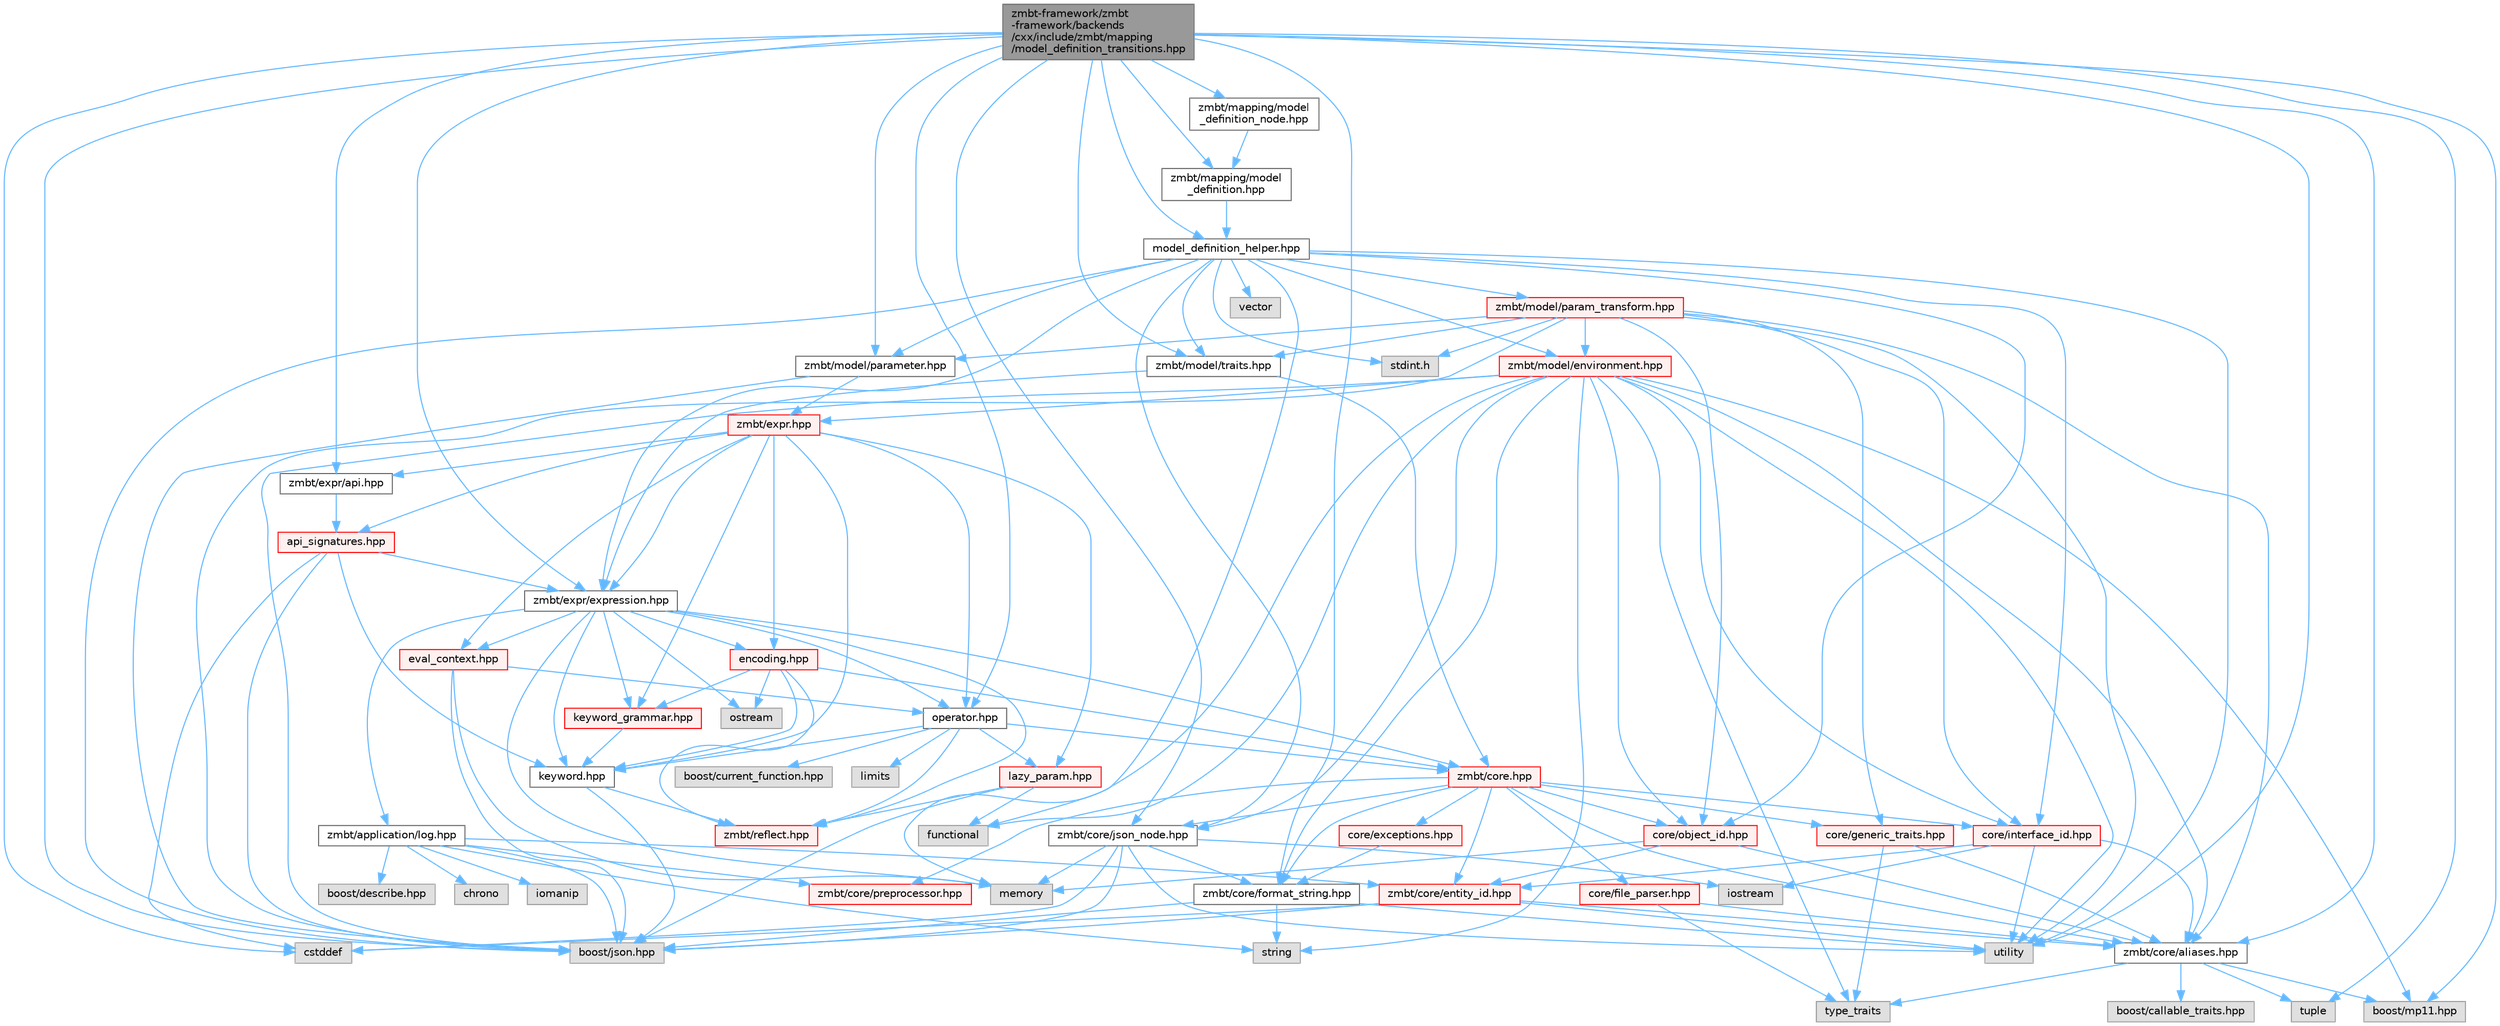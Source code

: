 digraph "zmbt-framework/zmbt-framework/backends/cxx/include/zmbt/mapping/model_definition_transitions.hpp"
{
 // LATEX_PDF_SIZE
  bgcolor="transparent";
  edge [fontname=Helvetica,fontsize=10,labelfontname=Helvetica,labelfontsize=10];
  node [fontname=Helvetica,fontsize=10,shape=box,height=0.2,width=0.4];
  Node1 [id="Node000001",label="zmbt-framework/zmbt\l-framework/backends\l/cxx/include/zmbt/mapping\l/model_definition_transitions.hpp",height=0.2,width=0.4,color="gray40", fillcolor="grey60", style="filled", fontcolor="black",tooltip=" "];
  Node1 -> Node2 [id="edge1_Node000001_Node000002",color="steelblue1",style="solid",tooltip=" "];
  Node2 [id="Node000002",label="boost/json.hpp",height=0.2,width=0.4,color="grey60", fillcolor="#E0E0E0", style="filled",tooltip=" "];
  Node1 -> Node3 [id="edge2_Node000001_Node000003",color="steelblue1",style="solid",tooltip=" "];
  Node3 [id="Node000003",label="boost/mp11.hpp",height=0.2,width=0.4,color="grey60", fillcolor="#E0E0E0", style="filled",tooltip=" "];
  Node1 -> Node4 [id="edge3_Node000001_Node000004",color="steelblue1",style="solid",tooltip=" "];
  Node4 [id="Node000004",label="zmbt/core/aliases.hpp",height=0.2,width=0.4,color="grey40", fillcolor="white", style="filled",URL="$aliases_8hpp.html",tooltip=" "];
  Node4 -> Node5 [id="edge4_Node000004_Node000005",color="steelblue1",style="solid",tooltip=" "];
  Node5 [id="Node000005",label="type_traits",height=0.2,width=0.4,color="grey60", fillcolor="#E0E0E0", style="filled",tooltip=" "];
  Node4 -> Node6 [id="edge5_Node000004_Node000006",color="steelblue1",style="solid",tooltip=" "];
  Node6 [id="Node000006",label="tuple",height=0.2,width=0.4,color="grey60", fillcolor="#E0E0E0", style="filled",tooltip=" "];
  Node4 -> Node7 [id="edge6_Node000004_Node000007",color="steelblue1",style="solid",tooltip=" "];
  Node7 [id="Node000007",label="boost/callable_traits.hpp",height=0.2,width=0.4,color="grey60", fillcolor="#E0E0E0", style="filled",tooltip=" "];
  Node4 -> Node3 [id="edge7_Node000004_Node000003",color="steelblue1",style="solid",tooltip=" "];
  Node1 -> Node8 [id="edge8_Node000001_Node000008",color="steelblue1",style="solid",tooltip=" "];
  Node8 [id="Node000008",label="zmbt/core/format_string.hpp",height=0.2,width=0.4,color="grey40", fillcolor="white", style="filled",URL="$format__string_8hpp.html",tooltip=" "];
  Node8 -> Node2 [id="edge9_Node000008_Node000002",color="steelblue1",style="solid",tooltip=" "];
  Node8 -> Node9 [id="edge10_Node000008_Node000009",color="steelblue1",style="solid",tooltip=" "];
  Node9 [id="Node000009",label="string",height=0.2,width=0.4,color="grey60", fillcolor="#E0E0E0", style="filled",tooltip=" "];
  Node8 -> Node10 [id="edge11_Node000008_Node000010",color="steelblue1",style="solid",tooltip=" "];
  Node10 [id="Node000010",label="utility",height=0.2,width=0.4,color="grey60", fillcolor="#E0E0E0", style="filled",tooltip=" "];
  Node1 -> Node11 [id="edge12_Node000001_Node000011",color="steelblue1",style="solid",tooltip=" "];
  Node11 [id="Node000011",label="zmbt/core/json_node.hpp",height=0.2,width=0.4,color="grey40", fillcolor="white", style="filled",URL="$json__node_8hpp.html",tooltip=" "];
  Node11 -> Node2 [id="edge13_Node000011_Node000002",color="steelblue1",style="solid",tooltip=" "];
  Node11 -> Node12 [id="edge14_Node000011_Node000012",color="steelblue1",style="solid",tooltip=" "];
  Node12 [id="Node000012",label="cstddef",height=0.2,width=0.4,color="grey60", fillcolor="#E0E0E0", style="filled",tooltip=" "];
  Node11 -> Node13 [id="edge15_Node000011_Node000013",color="steelblue1",style="solid",tooltip=" "];
  Node13 [id="Node000013",label="iostream",height=0.2,width=0.4,color="grey60", fillcolor="#E0E0E0", style="filled",tooltip=" "];
  Node11 -> Node14 [id="edge16_Node000011_Node000014",color="steelblue1",style="solid",tooltip=" "];
  Node14 [id="Node000014",label="memory",height=0.2,width=0.4,color="grey60", fillcolor="#E0E0E0", style="filled",tooltip=" "];
  Node11 -> Node10 [id="edge17_Node000011_Node000010",color="steelblue1",style="solid",tooltip=" "];
  Node11 -> Node8 [id="edge18_Node000011_Node000008",color="steelblue1",style="solid",tooltip=" "];
  Node1 -> Node15 [id="edge19_Node000001_Node000015",color="steelblue1",style="solid",tooltip=" "];
  Node15 [id="Node000015",label="zmbt/expr/expression.hpp",height=0.2,width=0.4,color="grey40", fillcolor="white", style="filled",URL="$expression_8hpp.html",tooltip=" "];
  Node15 -> Node14 [id="edge20_Node000015_Node000014",color="steelblue1",style="solid",tooltip=" "];
  Node15 -> Node16 [id="edge21_Node000015_Node000016",color="steelblue1",style="solid",tooltip=" "];
  Node16 [id="Node000016",label="ostream",height=0.2,width=0.4,color="grey60", fillcolor="#E0E0E0", style="filled",tooltip=" "];
  Node15 -> Node17 [id="edge22_Node000015_Node000017",color="steelblue1",style="solid",tooltip=" "];
  Node17 [id="Node000017",label="zmbt/application/log.hpp",height=0.2,width=0.4,color="grey40", fillcolor="white", style="filled",URL="$log_8hpp.html",tooltip=" "];
  Node17 -> Node18 [id="edge23_Node000017_Node000018",color="steelblue1",style="solid",tooltip=" "];
  Node18 [id="Node000018",label="chrono",height=0.2,width=0.4,color="grey60", fillcolor="#E0E0E0", style="filled",tooltip=" "];
  Node17 -> Node19 [id="edge24_Node000017_Node000019",color="steelblue1",style="solid",tooltip=" "];
  Node19 [id="Node000019",label="iomanip",height=0.2,width=0.4,color="grey60", fillcolor="#E0E0E0", style="filled",tooltip=" "];
  Node17 -> Node9 [id="edge25_Node000017_Node000009",color="steelblue1",style="solid",tooltip=" "];
  Node17 -> Node20 [id="edge26_Node000017_Node000020",color="steelblue1",style="solid",tooltip=" "];
  Node20 [id="Node000020",label="boost/describe.hpp",height=0.2,width=0.4,color="grey60", fillcolor="#E0E0E0", style="filled",tooltip=" "];
  Node17 -> Node2 [id="edge27_Node000017_Node000002",color="steelblue1",style="solid",tooltip=" "];
  Node17 -> Node21 [id="edge28_Node000017_Node000021",color="steelblue1",style="solid",tooltip=" "];
  Node21 [id="Node000021",label="zmbt/core/preprocessor.hpp",height=0.2,width=0.4,color="red", fillcolor="#FFF0F0", style="filled",URL="$preprocessor_8hpp.html",tooltip="type traits to check serialization compatibility"];
  Node17 -> Node23 [id="edge29_Node000017_Node000023",color="steelblue1",style="solid",tooltip=" "];
  Node23 [id="Node000023",label="zmbt/core/entity_id.hpp",height=0.2,width=0.4,color="red", fillcolor="#FFF0F0", style="filled",URL="$entity__id_8hpp.html",tooltip=" "];
  Node23 -> Node12 [id="edge30_Node000023_Node000012",color="steelblue1",style="solid",tooltip=" "];
  Node23 -> Node10 [id="edge31_Node000023_Node000010",color="steelblue1",style="solid",tooltip=" "];
  Node23 -> Node2 [id="edge32_Node000023_Node000002",color="steelblue1",style="solid",tooltip=" "];
  Node23 -> Node4 [id="edge33_Node000023_Node000004",color="steelblue1",style="solid",tooltip=" "];
  Node15 -> Node29 [id="edge34_Node000015_Node000029",color="steelblue1",style="solid",tooltip=" "];
  Node29 [id="Node000029",label="zmbt/core.hpp",height=0.2,width=0.4,color="red", fillcolor="#FFF0F0", style="filled",URL="$core_8hpp.html",tooltip=" "];
  Node29 -> Node4 [id="edge35_Node000029_Node000004",color="steelblue1",style="solid",tooltip=" "];
  Node29 -> Node30 [id="edge36_Node000029_Node000030",color="steelblue1",style="solid",tooltip=" "];
  Node30 [id="Node000030",label="core/exceptions.hpp",height=0.2,width=0.4,color="red", fillcolor="#FFF0F0", style="filled",URL="$core_2exceptions_8hpp.html",tooltip=" "];
  Node30 -> Node8 [id="edge37_Node000030_Node000008",color="steelblue1",style="solid",tooltip=" "];
  Node29 -> Node32 [id="edge38_Node000029_Node000032",color="steelblue1",style="solid",tooltip=" "];
  Node32 [id="Node000032",label="core/file_parser.hpp",height=0.2,width=0.4,color="red", fillcolor="#FFF0F0", style="filled",URL="$file__parser_8hpp.html",tooltip=" "];
  Node32 -> Node5 [id="edge39_Node000032_Node000005",color="steelblue1",style="solid",tooltip=" "];
  Node32 -> Node4 [id="edge40_Node000032_Node000004",color="steelblue1",style="solid",tooltip=" "];
  Node29 -> Node8 [id="edge41_Node000029_Node000008",color="steelblue1",style="solid",tooltip=" "];
  Node29 -> Node34 [id="edge42_Node000029_Node000034",color="steelblue1",style="solid",tooltip=" "];
  Node34 [id="Node000034",label="core/generic_traits.hpp",height=0.2,width=0.4,color="red", fillcolor="#FFF0F0", style="filled",URL="$generic__traits_8hpp.html",tooltip=" "];
  Node34 -> Node5 [id="edge43_Node000034_Node000005",color="steelblue1",style="solid",tooltip=" "];
  Node34 -> Node4 [id="edge44_Node000034_Node000004",color="steelblue1",style="solid",tooltip=" "];
  Node29 -> Node11 [id="edge45_Node000029_Node000011",color="steelblue1",style="solid",tooltip=" "];
  Node29 -> Node21 [id="edge46_Node000029_Node000021",color="steelblue1",style="solid",tooltip=" "];
  Node29 -> Node23 [id="edge47_Node000029_Node000023",color="steelblue1",style="solid",tooltip=" "];
  Node29 -> Node55 [id="edge48_Node000029_Node000055",color="steelblue1",style="solid",tooltip=" "];
  Node55 [id="Node000055",label="core/interface_id.hpp",height=0.2,width=0.4,color="red", fillcolor="#FFF0F0", style="filled",URL="$interface__id_8hpp.html",tooltip=" "];
  Node55 -> Node13 [id="edge49_Node000055_Node000013",color="steelblue1",style="solid",tooltip=" "];
  Node55 -> Node10 [id="edge50_Node000055_Node000010",color="steelblue1",style="solid",tooltip=" "];
  Node55 -> Node4 [id="edge51_Node000055_Node000004",color="steelblue1",style="solid",tooltip=" "];
  Node55 -> Node23 [id="edge52_Node000055_Node000023",color="steelblue1",style="solid",tooltip=" "];
  Node29 -> Node59 [id="edge53_Node000029_Node000059",color="steelblue1",style="solid",tooltip=" "];
  Node59 [id="Node000059",label="core/object_id.hpp",height=0.2,width=0.4,color="red", fillcolor="#FFF0F0", style="filled",URL="$object__id_8hpp.html",tooltip=" "];
  Node59 -> Node14 [id="edge54_Node000059_Node000014",color="steelblue1",style="solid",tooltip=" "];
  Node59 -> Node4 [id="edge55_Node000059_Node000004",color="steelblue1",style="solid",tooltip=" "];
  Node59 -> Node23 [id="edge56_Node000059_Node000023",color="steelblue1",style="solid",tooltip=" "];
  Node15 -> Node60 [id="edge57_Node000015_Node000060",color="steelblue1",style="solid",tooltip=" "];
  Node60 [id="Node000060",label="zmbt/reflect.hpp",height=0.2,width=0.4,color="red", fillcolor="#FFF0F0", style="filled",URL="$reflect_8hpp.html",tooltip=" "];
  Node15 -> Node68 [id="edge58_Node000015_Node000068",color="steelblue1",style="solid",tooltip=" "];
  Node68 [id="Node000068",label="operator.hpp",height=0.2,width=0.4,color="grey40", fillcolor="white", style="filled",URL="$operator_8hpp.html",tooltip=" "];
  Node68 -> Node69 [id="edge59_Node000068_Node000069",color="steelblue1",style="solid",tooltip=" "];
  Node69 [id="Node000069",label="limits",height=0.2,width=0.4,color="grey60", fillcolor="#E0E0E0", style="filled",tooltip=" "];
  Node68 -> Node29 [id="edge60_Node000068_Node000029",color="steelblue1",style="solid",tooltip=" "];
  Node68 -> Node60 [id="edge61_Node000068_Node000060",color="steelblue1",style="solid",tooltip=" "];
  Node68 -> Node70 [id="edge62_Node000068_Node000070",color="steelblue1",style="solid",tooltip=" "];
  Node70 [id="Node000070",label="keyword.hpp",height=0.2,width=0.4,color="grey40", fillcolor="white", style="filled",URL="$keyword_8hpp.html",tooltip=" "];
  Node70 -> Node2 [id="edge63_Node000070_Node000002",color="steelblue1",style="solid",tooltip=" "];
  Node70 -> Node60 [id="edge64_Node000070_Node000060",color="steelblue1",style="solid",tooltip=" "];
  Node68 -> Node71 [id="edge65_Node000068_Node000071",color="steelblue1",style="solid",tooltip=" "];
  Node71 [id="Node000071",label="lazy_param.hpp",height=0.2,width=0.4,color="red", fillcolor="#FFF0F0", style="filled",URL="$lazy__param_8hpp.html",tooltip=" "];
  Node71 -> Node38 [id="edge66_Node000071_Node000038",color="steelblue1",style="solid",tooltip=" "];
  Node38 [id="Node000038",label="functional",height=0.2,width=0.4,color="grey60", fillcolor="#E0E0E0", style="filled",tooltip=" "];
  Node71 -> Node2 [id="edge67_Node000071_Node000002",color="steelblue1",style="solid",tooltip=" "];
  Node71 -> Node60 [id="edge68_Node000071_Node000060",color="steelblue1",style="solid",tooltip=" "];
  Node68 -> Node73 [id="edge69_Node000068_Node000073",color="steelblue1",style="solid",tooltip=" "];
  Node73 [id="Node000073",label="boost/current_function.hpp",height=0.2,width=0.4,color="grey60", fillcolor="#E0E0E0", style="filled",tooltip=" "];
  Node15 -> Node70 [id="edge70_Node000015_Node000070",color="steelblue1",style="solid",tooltip=" "];
  Node15 -> Node74 [id="edge71_Node000015_Node000074",color="steelblue1",style="solid",tooltip=" "];
  Node74 [id="Node000074",label="keyword_grammar.hpp",height=0.2,width=0.4,color="red", fillcolor="#FFF0F0", style="filled",URL="$keyword__grammar_8hpp.html",tooltip=" "];
  Node74 -> Node70 [id="edge72_Node000074_Node000070",color="steelblue1",style="solid",tooltip=" "];
  Node15 -> Node77 [id="edge73_Node000015_Node000077",color="steelblue1",style="solid",tooltip=" "];
  Node77 [id="Node000077",label="encoding.hpp",height=0.2,width=0.4,color="red", fillcolor="#FFF0F0", style="filled",URL="$encoding_8hpp.html",tooltip=" "];
  Node77 -> Node16 [id="edge74_Node000077_Node000016",color="steelblue1",style="solid",tooltip=" "];
  Node77 -> Node29 [id="edge75_Node000077_Node000029",color="steelblue1",style="solid",tooltip=" "];
  Node77 -> Node60 [id="edge76_Node000077_Node000060",color="steelblue1",style="solid",tooltip=" "];
  Node77 -> Node70 [id="edge77_Node000077_Node000070",color="steelblue1",style="solid",tooltip=" "];
  Node77 -> Node74 [id="edge78_Node000077_Node000074",color="steelblue1",style="solid",tooltip=" "];
  Node15 -> Node81 [id="edge79_Node000015_Node000081",color="steelblue1",style="solid",tooltip=" "];
  Node81 [id="Node000081",label="eval_context.hpp",height=0.2,width=0.4,color="red", fillcolor="#FFF0F0", style="filled",URL="$eval__context_8hpp.html",tooltip=" "];
  Node81 -> Node14 [id="edge80_Node000081_Node000014",color="steelblue1",style="solid",tooltip=" "];
  Node81 -> Node2 [id="edge81_Node000081_Node000002",color="steelblue1",style="solid",tooltip=" "];
  Node81 -> Node68 [id="edge82_Node000081_Node000068",color="steelblue1",style="solid",tooltip=" "];
  Node1 -> Node83 [id="edge83_Node000001_Node000083",color="steelblue1",style="solid",tooltip=" "];
  Node83 [id="Node000083",label="zmbt/expr/api.hpp",height=0.2,width=0.4,color="grey40", fillcolor="white", style="filled",URL="$expr_2api_8hpp.html",tooltip=" "];
  Node83 -> Node84 [id="edge84_Node000083_Node000084",color="steelblue1",style="solid",tooltip=" "];
  Node84 [id="Node000084",label="api_signatures.hpp",height=0.2,width=0.4,color="red", fillcolor="#FFF0F0", style="filled",URL="$api__signatures_8hpp.html",tooltip=" "];
  Node84 -> Node12 [id="edge85_Node000084_Node000012",color="steelblue1",style="solid",tooltip=" "];
  Node84 -> Node2 [id="edge86_Node000084_Node000002",color="steelblue1",style="solid",tooltip=" "];
  Node84 -> Node70 [id="edge87_Node000084_Node000070",color="steelblue1",style="solid",tooltip=" "];
  Node84 -> Node15 [id="edge88_Node000084_Node000015",color="steelblue1",style="solid",tooltip=" "];
  Node1 -> Node68 [id="edge89_Node000001_Node000068",color="steelblue1",style="solid",tooltip=" "];
  Node1 -> Node86 [id="edge90_Node000001_Node000086",color="steelblue1",style="solid",tooltip=" "];
  Node86 [id="Node000086",label="zmbt/model/parameter.hpp",height=0.2,width=0.4,color="grey40", fillcolor="white", style="filled",URL="$parameter_8hpp.html",tooltip=" "];
  Node86 -> Node2 [id="edge91_Node000086_Node000002",color="steelblue1",style="solid",tooltip=" "];
  Node86 -> Node87 [id="edge92_Node000086_Node000087",color="steelblue1",style="solid",tooltip=" "];
  Node87 [id="Node000087",label="zmbt/expr.hpp",height=0.2,width=0.4,color="red", fillcolor="#FFF0F0", style="filled",URL="$expr_8hpp.html",tooltip=" "];
  Node87 -> Node68 [id="edge93_Node000087_Node000068",color="steelblue1",style="solid",tooltip=" "];
  Node87 -> Node70 [id="edge94_Node000087_Node000070",color="steelblue1",style="solid",tooltip=" "];
  Node87 -> Node74 [id="edge95_Node000087_Node000074",color="steelblue1",style="solid",tooltip=" "];
  Node87 -> Node71 [id="edge96_Node000087_Node000071",color="steelblue1",style="solid",tooltip=" "];
  Node87 -> Node15 [id="edge97_Node000087_Node000015",color="steelblue1",style="solid",tooltip=" "];
  Node87 -> Node81 [id="edge98_Node000087_Node000081",color="steelblue1",style="solid",tooltip=" "];
  Node87 -> Node83 [id="edge99_Node000087_Node000083",color="steelblue1",style="solid",tooltip=" "];
  Node87 -> Node84 [id="edge100_Node000087_Node000084",color="steelblue1",style="solid",tooltip=" "];
  Node87 -> Node77 [id="edge101_Node000087_Node000077",color="steelblue1",style="solid",tooltip=" "];
  Node1 -> Node91 [id="edge102_Node000001_Node000091",color="steelblue1",style="solid",tooltip=" "];
  Node91 [id="Node000091",label="zmbt/model/traits.hpp",height=0.2,width=0.4,color="grey40", fillcolor="white", style="filled",URL="$traits_8hpp.html",tooltip=" "];
  Node91 -> Node29 [id="edge103_Node000091_Node000029",color="steelblue1",style="solid",tooltip=" "];
  Node91 -> Node15 [id="edge104_Node000091_Node000015",color="steelblue1",style="solid",tooltip=" "];
  Node1 -> Node12 [id="edge105_Node000001_Node000012",color="steelblue1",style="solid",tooltip=" "];
  Node1 -> Node6 [id="edge106_Node000001_Node000006",color="steelblue1",style="solid",tooltip=" "];
  Node1 -> Node10 [id="edge107_Node000001_Node000010",color="steelblue1",style="solid",tooltip=" "];
  Node1 -> Node92 [id="edge108_Node000001_Node000092",color="steelblue1",style="solid",tooltip=" "];
  Node92 [id="Node000092",label="model_definition_helper.hpp",height=0.2,width=0.4,color="grey40", fillcolor="white", style="filled",URL="$model__definition__helper_8hpp.html",tooltip=" "];
  Node92 -> Node93 [id="edge109_Node000092_Node000093",color="steelblue1",style="solid",tooltip=" "];
  Node93 [id="Node000093",label="stdint.h",height=0.2,width=0.4,color="grey60", fillcolor="#E0E0E0", style="filled",tooltip=" "];
  Node92 -> Node2 [id="edge110_Node000092_Node000002",color="steelblue1",style="solid",tooltip=" "];
  Node92 -> Node55 [id="edge111_Node000092_Node000055",color="steelblue1",style="solid",tooltip=" "];
  Node92 -> Node11 [id="edge112_Node000092_Node000011",color="steelblue1",style="solid",tooltip=" "];
  Node92 -> Node59 [id="edge113_Node000092_Node000059",color="steelblue1",style="solid",tooltip=" "];
  Node92 -> Node86 [id="edge114_Node000092_Node000086",color="steelblue1",style="solid",tooltip=" "];
  Node92 -> Node94 [id="edge115_Node000092_Node000094",color="steelblue1",style="solid",tooltip=" "];
  Node94 [id="Node000094",label="zmbt/model/environment.hpp",height=0.2,width=0.4,color="red", fillcolor="#FFF0F0", style="filled",URL="$environment_8hpp.html",tooltip=" "];
  Node94 -> Node2 [id="edge116_Node000094_Node000002",color="steelblue1",style="solid",tooltip=" "];
  Node94 -> Node3 [id="edge117_Node000094_Node000003",color="steelblue1",style="solid",tooltip=" "];
  Node94 -> Node4 [id="edge118_Node000094_Node000004",color="steelblue1",style="solid",tooltip=" "];
  Node94 -> Node8 [id="edge119_Node000094_Node000008",color="steelblue1",style="solid",tooltip=" "];
  Node94 -> Node55 [id="edge120_Node000094_Node000055",color="steelblue1",style="solid",tooltip=" "];
  Node94 -> Node11 [id="edge121_Node000094_Node000011",color="steelblue1",style="solid",tooltip=" "];
  Node94 -> Node59 [id="edge122_Node000094_Node000059",color="steelblue1",style="solid",tooltip=" "];
  Node94 -> Node87 [id="edge123_Node000094_Node000087",color="steelblue1",style="solid",tooltip=" "];
  Node94 -> Node38 [id="edge124_Node000094_Node000038",color="steelblue1",style="solid",tooltip=" "];
  Node94 -> Node14 [id="edge125_Node000094_Node000014",color="steelblue1",style="solid",tooltip=" "];
  Node94 -> Node9 [id="edge126_Node000094_Node000009",color="steelblue1",style="solid",tooltip=" "];
  Node94 -> Node5 [id="edge127_Node000094_Node000005",color="steelblue1",style="solid",tooltip=" "];
  Node94 -> Node10 [id="edge128_Node000094_Node000010",color="steelblue1",style="solid",tooltip=" "];
  Node92 -> Node15 [id="edge129_Node000092_Node000015",color="steelblue1",style="solid",tooltip=" "];
  Node92 -> Node91 [id="edge130_Node000092_Node000091",color="steelblue1",style="solid",tooltip=" "];
  Node92 -> Node117 [id="edge131_Node000092_Node000117",color="steelblue1",style="solid",tooltip=" "];
  Node117 [id="Node000117",label="zmbt/model/param_transform.hpp",height=0.2,width=0.4,color="red", fillcolor="#FFF0F0", style="filled",URL="$param__transform_8hpp.html",tooltip=" "];
  Node117 -> Node2 [id="edge132_Node000117_Node000002",color="steelblue1",style="solid",tooltip=" "];
  Node117 -> Node4 [id="edge133_Node000117_Node000004",color="steelblue1",style="solid",tooltip=" "];
  Node117 -> Node34 [id="edge134_Node000117_Node000034",color="steelblue1",style="solid",tooltip=" "];
  Node117 -> Node55 [id="edge135_Node000117_Node000055",color="steelblue1",style="solid",tooltip=" "];
  Node117 -> Node59 [id="edge136_Node000117_Node000059",color="steelblue1",style="solid",tooltip=" "];
  Node117 -> Node86 [id="edge137_Node000117_Node000086",color="steelblue1",style="solid",tooltip=" "];
  Node117 -> Node93 [id="edge138_Node000117_Node000093",color="steelblue1",style="solid",tooltip=" "];
  Node117 -> Node10 [id="edge139_Node000117_Node000010",color="steelblue1",style="solid",tooltip=" "];
  Node117 -> Node94 [id="edge140_Node000117_Node000094",color="steelblue1",style="solid",tooltip=" "];
  Node117 -> Node91 [id="edge141_Node000117_Node000091",color="steelblue1",style="solid",tooltip=" "];
  Node92 -> Node38 [id="edge142_Node000092_Node000038",color="steelblue1",style="solid",tooltip=" "];
  Node92 -> Node10 [id="edge143_Node000092_Node000010",color="steelblue1",style="solid",tooltip=" "];
  Node92 -> Node49 [id="edge144_Node000092_Node000049",color="steelblue1",style="solid",tooltip=" "];
  Node49 [id="Node000049",label="vector",height=0.2,width=0.4,color="grey60", fillcolor="#E0E0E0", style="filled",tooltip=" "];
  Node1 -> Node118 [id="edge145_Node000001_Node000118",color="steelblue1",style="solid",tooltip=" "];
  Node118 [id="Node000118",label="zmbt/mapping/model\l_definition.hpp",height=0.2,width=0.4,color="grey40", fillcolor="white", style="filled",URL="$model__definition_8hpp.html",tooltip=" "];
  Node118 -> Node92 [id="edge146_Node000118_Node000092",color="steelblue1",style="solid",tooltip=" "];
  Node1 -> Node119 [id="edge147_Node000001_Node000119",color="steelblue1",style="solid",tooltip=" "];
  Node119 [id="Node000119",label="zmbt/mapping/model\l_definition_node.hpp",height=0.2,width=0.4,color="grey40", fillcolor="white", style="filled",URL="$model__definition__node_8hpp.html",tooltip=" "];
  Node119 -> Node118 [id="edge148_Node000119_Node000118",color="steelblue1",style="solid",tooltip=" "];
}
